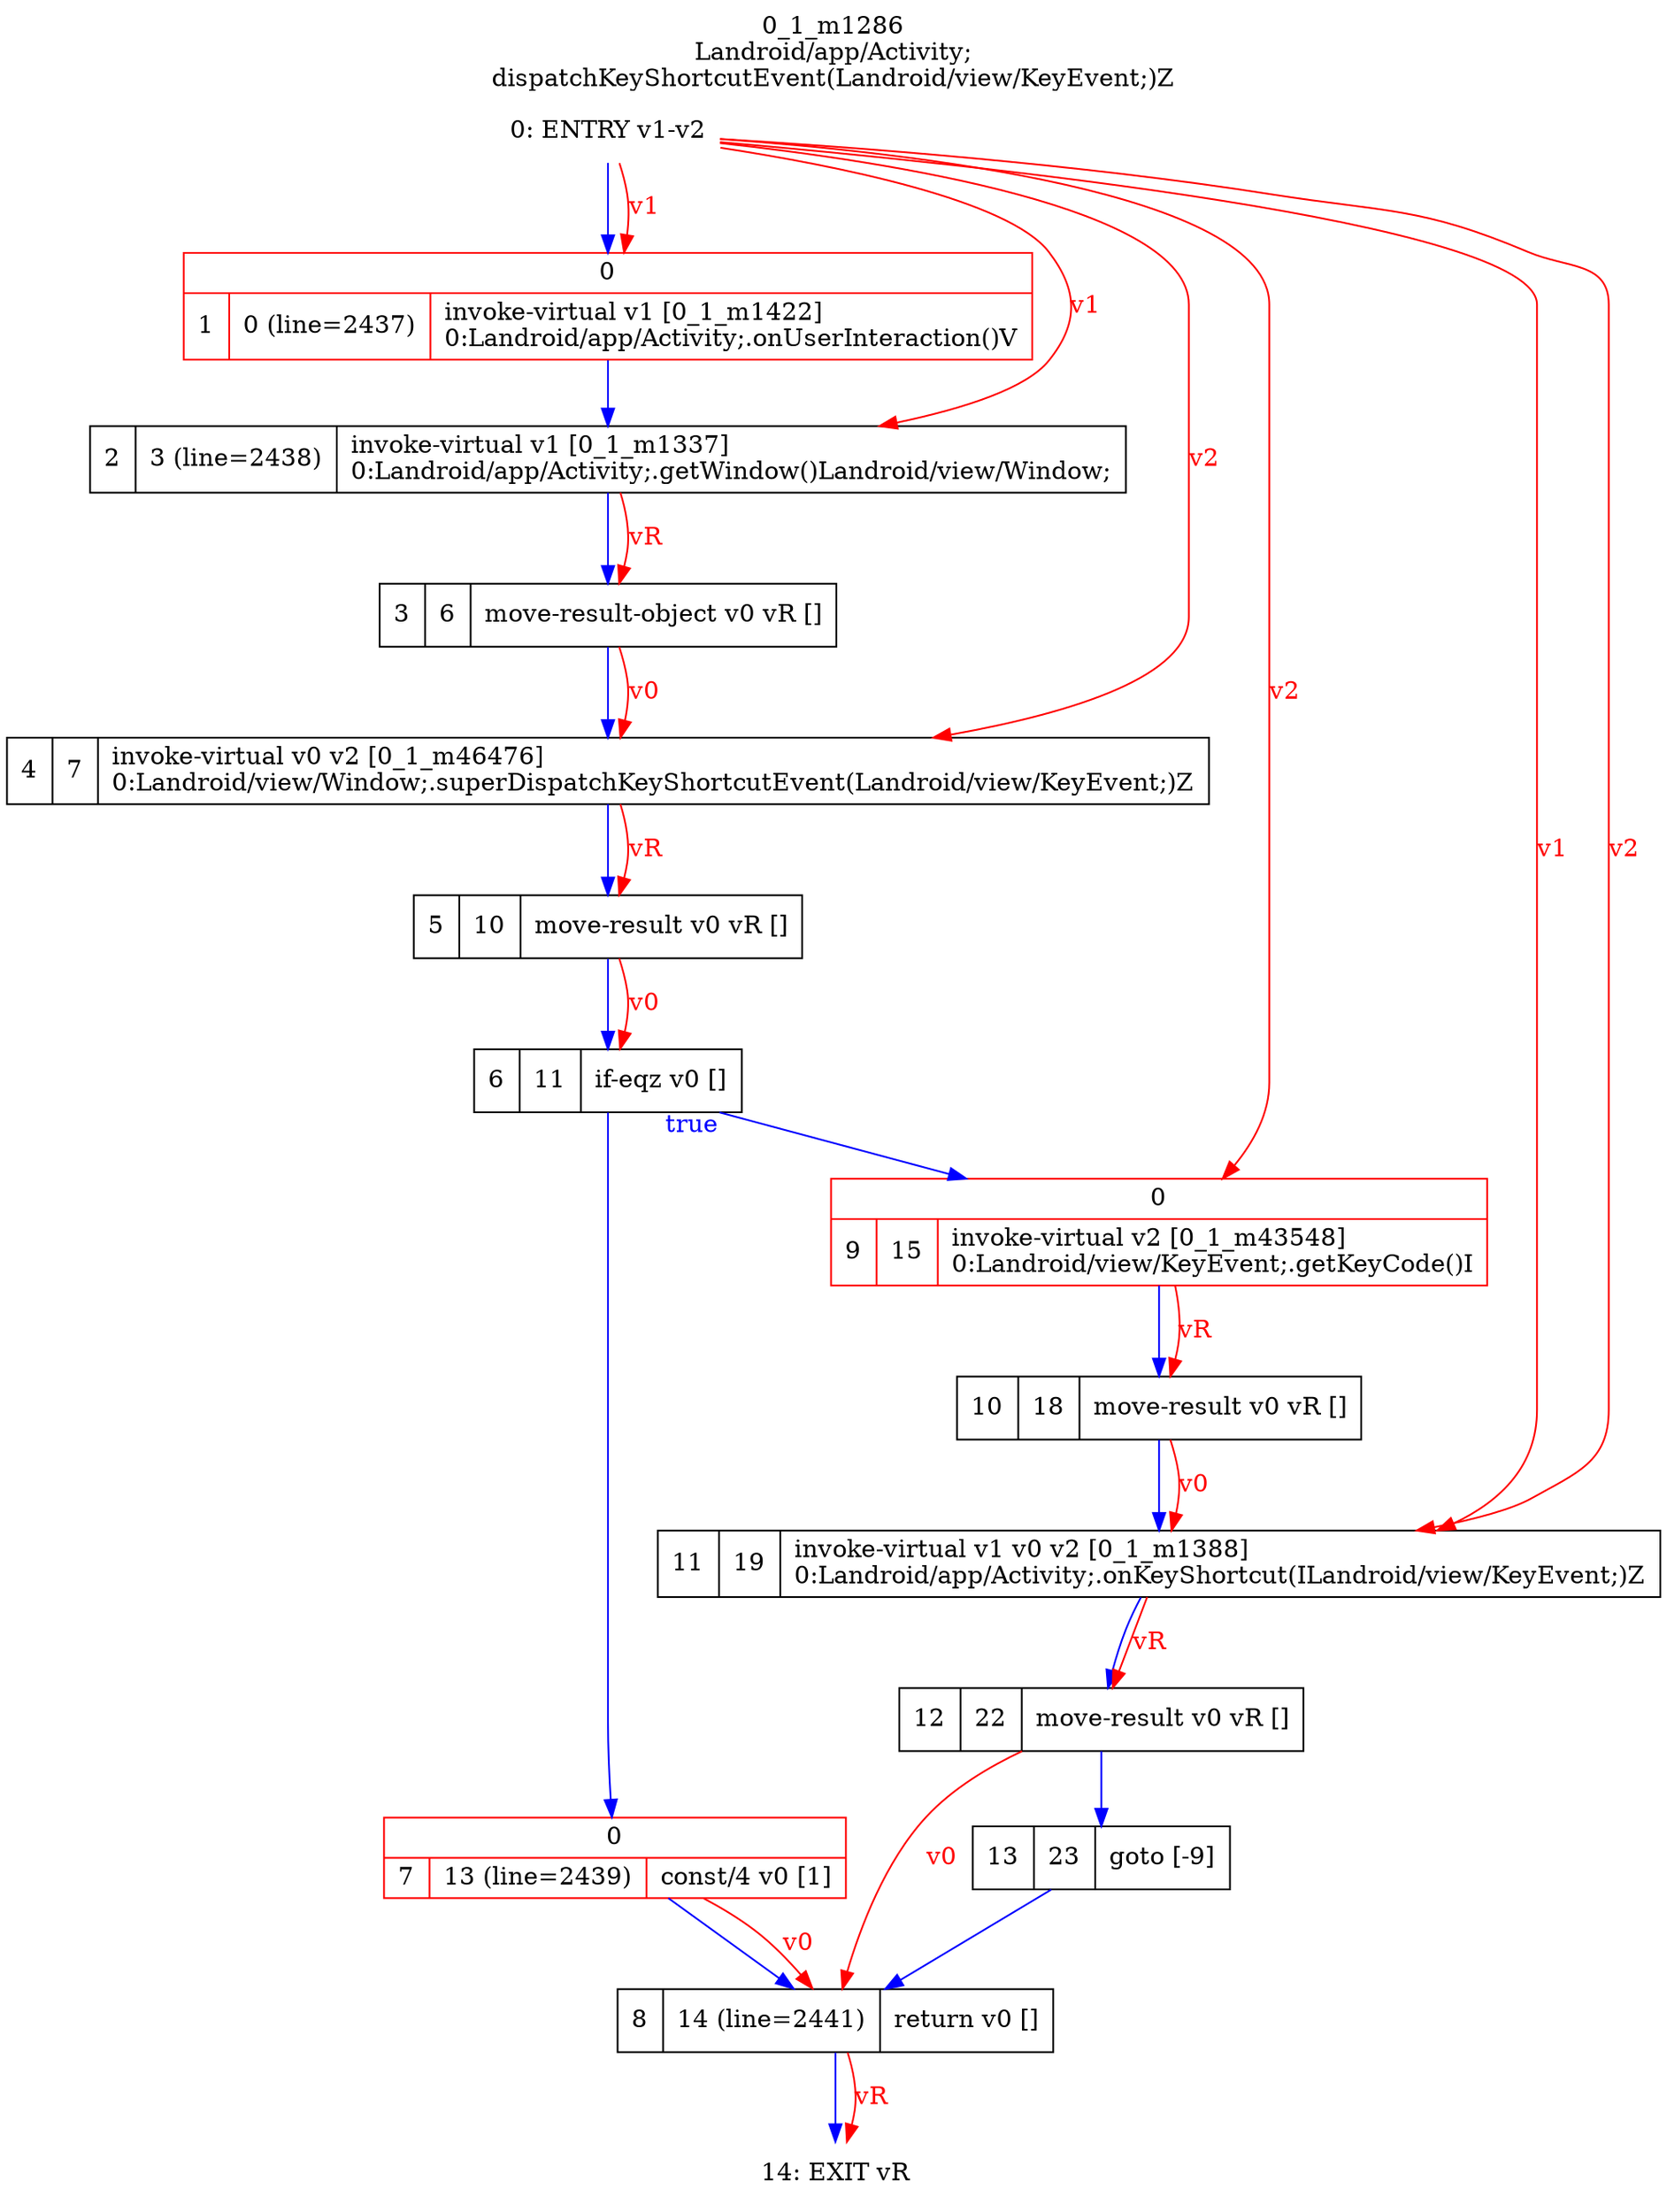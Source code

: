 digraph G {
rankdir=UD;
labelloc=t;
label="0_1_m1286\nLandroid/app/Activity;
dispatchKeyShortcutEvent(Landroid/view/KeyEvent;)Z";
0[label="0: ENTRY v1-v2",shape=plaintext];
1[label="{0|{1|0 (line=2437)|invoke-virtual v1 [0_1_m1422]\l0:Landroid/app/Activity;.onUserInteraction()V\l}}",shape=record,URL="0_1_m1422.dot", color=red];
2[label="2|3 (line=2438)|invoke-virtual v1 [0_1_m1337]\l0:Landroid/app/Activity;.getWindow()Landroid/view/Window;\l",shape=record,URL="0_1_m1337.dot"];
3[label="3|6|move-result-object v0 vR []\l",shape=record];
4[label="4|7|invoke-virtual v0 v2 [0_1_m46476]\l0:Landroid/view/Window;.superDispatchKeyShortcutEvent(Landroid/view/KeyEvent;)Z\l",shape=record,URL="0_1_m46476.dot"];
5[label="5|10|move-result v0 vR []\l",shape=record];
6[label="6|11|if-eqz v0 []\l",shape=record];
7[label="{0|{7|13 (line=2439)|const/4 v0 [1]\l}}",shape=record, color=red];
8[label="8|14 (line=2441)|return v0 []\l",shape=record];
9[label="{0|{9|15|invoke-virtual v2 [0_1_m43548]\l0:Landroid/view/KeyEvent;.getKeyCode()I\l}}",shape=record,URL="0_1_m43548.dot", color=red];
10[label="10|18|move-result v0 vR []\l",shape=record];
11[label="11|19|invoke-virtual v1 v0 v2 [0_1_m1388]\l0:Landroid/app/Activity;.onKeyShortcut(ILandroid/view/KeyEvent;)Z\l",shape=record,URL="0_1_m1388.dot"];
12[label="12|22|move-result v0 vR []\l",shape=record];
13[label="13|23|goto [-9]\l",shape=record];
14[label="14: EXIT vR",shape=plaintext];
0->1 [color=blue, fontcolor=blue,weight=100, taillabel=""];
1->2 [color=blue, fontcolor=blue,weight=100, taillabel=""];
2->3 [color=blue, fontcolor=blue,weight=100, taillabel=""];
3->4 [color=blue, fontcolor=blue,weight=100, taillabel=""];
4->5 [color=blue, fontcolor=blue,weight=100, taillabel=""];
5->6 [color=blue, fontcolor=blue,weight=100, taillabel=""];
6->9 [color=blue, fontcolor=blue,weight=10, taillabel="true"];
6->7 [color=blue, fontcolor=blue,weight=100, taillabel=""];
7->8 [color=blue, fontcolor=blue,weight=100, taillabel=""];
8->14 [color=blue, fontcolor=blue,weight=100, taillabel=""];
9->10 [color=blue, fontcolor=blue,weight=100, taillabel=""];
10->11 [color=blue, fontcolor=blue,weight=100, taillabel=""];
11->12 [color=blue, fontcolor=blue,weight=100, taillabel=""];
12->13 [color=blue, fontcolor=blue,weight=100, taillabel=""];
13->8 [color=blue, fontcolor=blue,weight=100, taillabel=""];
0->1 [color=red, fontcolor=red, label="v1"];
0->2 [color=red, fontcolor=red, label="v1"];
2->3 [color=red, fontcolor=red, label="vR"];
0->4 [color=red, fontcolor=red, label="v2"];
3->4 [color=red, fontcolor=red, label="v0"];
4->5 [color=red, fontcolor=red, label="vR"];
5->6 [color=red, fontcolor=red, label="v0"];
7->8 [color=red, fontcolor=red, label="v0"];
12->8 [color=red, fontcolor=red, label="v0"];
0->9 [color=red, fontcolor=red, label="v2"];
9->10 [color=red, fontcolor=red, label="vR"];
0->11 [color=red, fontcolor=red, label="v1"];
0->11 [color=red, fontcolor=red, label="v2"];
10->11 [color=red, fontcolor=red, label="v0"];
11->12 [color=red, fontcolor=red, label="vR"];
8->14 [color=red, fontcolor=red, label="vR"];
}
